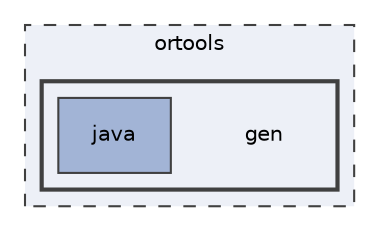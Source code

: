 digraph "gen"
{
 // LATEX_PDF_SIZE
  edge [fontname="Helvetica",fontsize="10",labelfontname="Helvetica",labelfontsize="10"];
  node [fontname="Helvetica",fontsize="10",shape=record];
  compound=true
  subgraph clusterdir_a7cc1eeded8f693d0da6c729bc88c45a {
    graph [ bgcolor="#edf0f7", pencolor="grey25", style="filled,dashed,", label="ortools", fontname="Helvetica", fontsize="10", URL="dir_a7cc1eeded8f693d0da6c729bc88c45a.html"]
  subgraph clusterdir_b2c6d49957bf5d0c7726edb4b829cd4d {
    graph [ bgcolor="#edf0f7", pencolor="grey25", style="filled,bold,", label="", fontname="Helvetica", fontsize="10", URL="dir_b2c6d49957bf5d0c7726edb4b829cd4d.html"]
    dir_b2c6d49957bf5d0c7726edb4b829cd4d [shape=plaintext, label="gen"];
  dir_f88e9bf20ef7a2edacadc7398821128c [shape=box, label="java", style="filled,", fillcolor="#a2b4d6", color="grey25", URL="dir_f88e9bf20ef7a2edacadc7398821128c.html"];
  }
  }
}
